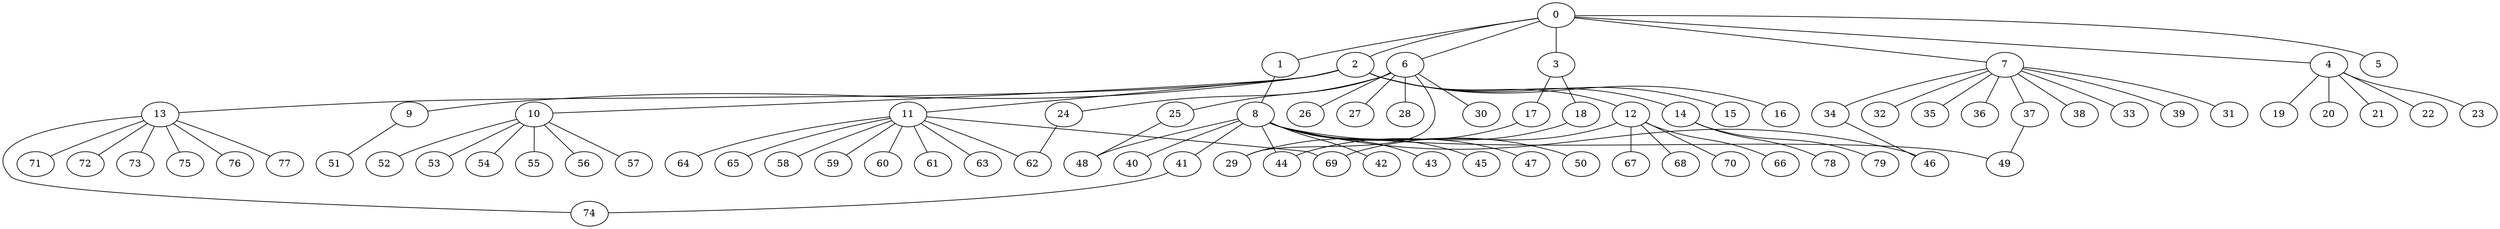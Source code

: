 
graph graphname {
    0 -- 1
0 -- 2
0 -- 3
0 -- 4
0 -- 5
0 -- 6
0 -- 7
1 -- 8
2 -- 9
2 -- 10
2 -- 11
2 -- 12
2 -- 13
2 -- 14
2 -- 15
2 -- 16
3 -- 17
3 -- 18
4 -- 19
4 -- 20
4 -- 21
4 -- 22
4 -- 23
6 -- 24
6 -- 25
6 -- 26
6 -- 27
6 -- 28
6 -- 29
6 -- 30
7 -- 32
7 -- 34
7 -- 35
7 -- 36
7 -- 37
7 -- 38
7 -- 33
7 -- 39
7 -- 31
8 -- 40
8 -- 41
8 -- 42
8 -- 43
8 -- 44
8 -- 45
8 -- 46
8 -- 47
8 -- 48
8 -- 49
8 -- 50
9 -- 51
10 -- 52
10 -- 53
10 -- 54
10 -- 55
10 -- 56
10 -- 57
11 -- 64
11 -- 65
11 -- 58
11 -- 59
11 -- 60
11 -- 61
11 -- 62
11 -- 63
11 -- 69
12 -- 67
12 -- 68
12 -- 69
12 -- 70
12 -- 66
13 -- 71
13 -- 72
13 -- 73
13 -- 74
13 -- 75
13 -- 76
13 -- 77
14 -- 78
14 -- 79
17 -- 29
18 -- 44
24 -- 62
25 -- 48
34 -- 46
37 -- 49
41 -- 74

}
